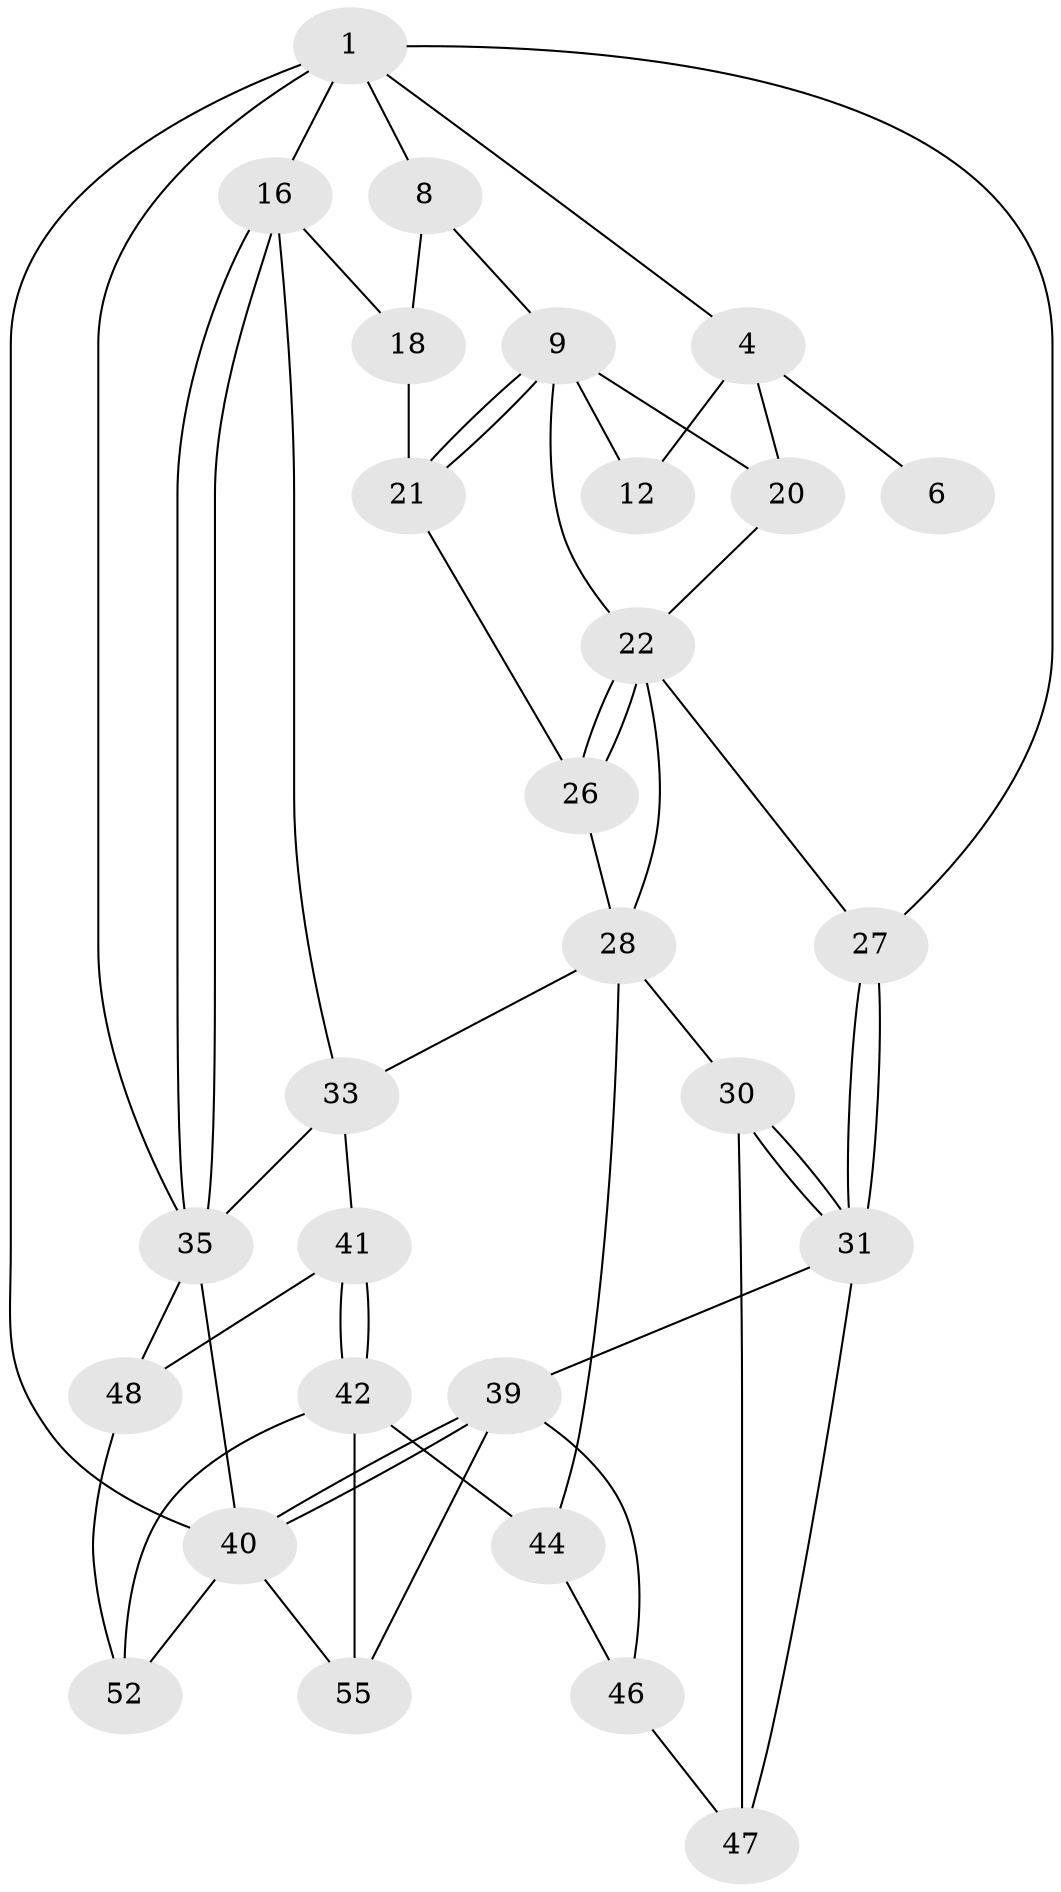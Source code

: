 // original degree distribution, {3: 0.03571428571428571, 5: 0.4642857142857143, 6: 0.23214285714285715, 4: 0.26785714285714285}
// Generated by graph-tools (version 1.1) at 2025/28/03/15/25 16:28:11]
// undirected, 28 vertices, 57 edges
graph export_dot {
graph [start="1"]
  node [color=gray90,style=filled];
  1 [pos="+0.3104777789682189+0",super="+7+2"];
  4 [pos="+0+0.1724476342698955",super="+5+15"];
  6 [pos="+0.30923660735335934+0"];
  8 [pos="+0.6114535318501487+0.059344401093324936"];
  9 [pos="+0.4910093093024836+0.18648600987897965",super="+10"];
  12 [pos="+0.28253863426352716+0.012846111324391256"];
  16 [pos="+0.9717259286709642+0.3508253105361813",super="+17"];
  18 [pos="+0.807608906412141+0.3189883359486923",super="+19"];
  20 [pos="+0.14394607648992783+0.27565315072578145"];
  21 [pos="+0.5035884425883573+0.3326276697080762",super="+25"];
  22 [pos="+0.3338069234245115+0.25558195196934025",super="+23"];
  26 [pos="+0.4861115933355307+0.38581578696739516"];
  27 [pos="+0+0.3986009815271502"];
  28 [pos="+0.22257729368060664+0.5042018882816948",super="+32+29"];
  30 [pos="+0.03530238546691595+0.5521791788766408"];
  31 [pos="+0+0.5405348616116369",super="+38"];
  33 [pos="+0.5911473726686759+0.5751172377489912",super="+34"];
  35 [pos="+0.979865627024006+0.4010862651224662",super="+36+37"];
  39 [pos="+0+1",super="+54"];
  40 [pos="+0+1",super="+56"];
  41 [pos="+0.5445391895347562+0.6076994463570469",super="+49"];
  42 [pos="+0.46701635173485995+0.7416450689431727",super="+43+51"];
  44 [pos="+0.21870758140489166+0.5723310991242097",super="+45"];
  46 [pos="+0.14414953926705837+0.7615427396226236"];
  47 [pos="+0.09204046801557027+0.7495619724384935"];
  48 [pos="+0.8165515344129444+0.709522781663821",super="+50"];
  52 [pos="+0.8526554066527557+1"];
  55 [pos="+0.31737320495333726+0.9367078966596661"];
  1 -- 16;
  1 -- 8;
  1 -- 40;
  1 -- 27;
  1 -- 4;
  1 -- 35;
  4 -- 12 [weight=2];
  4 -- 6 [weight=2];
  4 -- 20;
  8 -- 9;
  8 -- 18;
  9 -- 21;
  9 -- 21;
  9 -- 12;
  9 -- 20;
  9 -- 22;
  16 -- 35;
  16 -- 35;
  16 -- 33;
  16 -- 18;
  18 -- 21 [weight=2];
  20 -- 22;
  21 -- 26;
  22 -- 26;
  22 -- 26;
  22 -- 27;
  22 -- 28;
  26 -- 28;
  27 -- 31;
  27 -- 31;
  28 -- 33;
  28 -- 44;
  28 -- 30;
  30 -- 31;
  30 -- 31;
  30 -- 47;
  31 -- 39;
  31 -- 47;
  33 -- 35;
  33 -- 41;
  35 -- 48 [weight=2];
  35 -- 40;
  39 -- 40;
  39 -- 40;
  39 -- 55;
  39 -- 46;
  40 -- 52;
  40 -- 55;
  41 -- 42 [weight=2];
  41 -- 42;
  41 -- 48;
  42 -- 44 [weight=2];
  42 -- 55;
  42 -- 52;
  44 -- 46;
  46 -- 47;
  48 -- 52;
}
